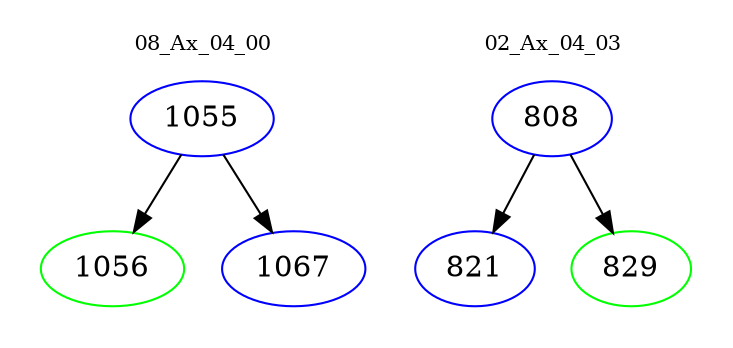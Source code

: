 digraph{
subgraph cluster_0 {
color = white
label = "08_Ax_04_00";
fontsize=10;
T0_1055 [label="1055", color="blue"]
T0_1055 -> T0_1056 [color="black"]
T0_1056 [label="1056", color="green"]
T0_1055 -> T0_1067 [color="black"]
T0_1067 [label="1067", color="blue"]
}
subgraph cluster_1 {
color = white
label = "02_Ax_04_03";
fontsize=10;
T1_808 [label="808", color="blue"]
T1_808 -> T1_821 [color="black"]
T1_821 [label="821", color="blue"]
T1_808 -> T1_829 [color="black"]
T1_829 [label="829", color="green"]
}
}
